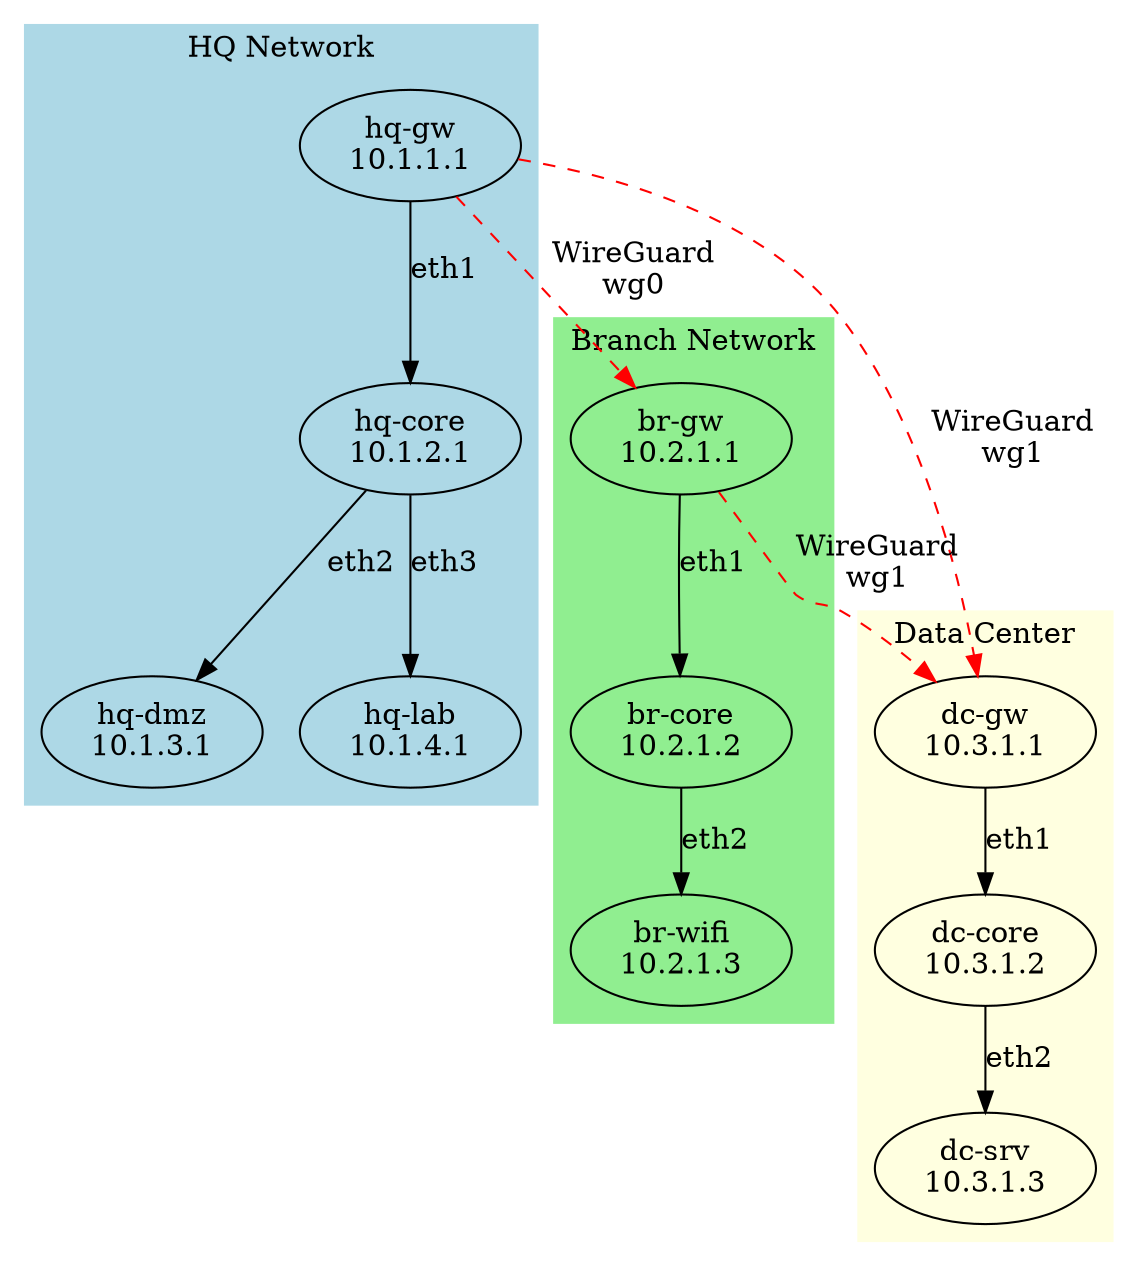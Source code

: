 
    digraph Namespaces {
        rankdir=TB;
        compound=true;
        
        // Namespace boxes
        subgraph cluster_hq {
            label="HQ Network";
            style=filled;
            color=lightblue;
            
            hq_gw [label="hq-gw\n10.1.1.1"];
            hq_core [label="hq-core\n10.1.2.1"];
            hq_dmz [label="hq-dmz\n10.1.3.1"];
            hq_lab [label="hq-lab\n10.1.4.1"];
            
            hq_gw -> hq_core [label="eth1"];
            hq_core -> hq_dmz [label="eth2"];
            hq_core -> hq_lab [label="eth3"];
        }
        
        subgraph cluster_branch {
            label="Branch Network";
            style=filled;
            color=lightgreen;
            
            br_gw [label="br-gw\n10.2.1.1"];
            br_core [label="br-core\n10.2.1.2"];
            br_wifi [label="br-wifi\n10.2.1.3"];
            
            br_gw -> br_core [label="eth1"];
            br_core -> br_wifi [label="eth2"];
        }
        
        subgraph cluster_dc {
            label="Data Center";
            style=filled;
            color=lightyellow;
            
            dc_gw [label="dc-gw\n10.3.1.1"];
            dc_core [label="dc-core\n10.3.1.2"];
            dc_srv [label="dc-srv\n10.3.1.3"];
            
            dc_gw -> dc_core [label="eth1"];
            dc_core -> dc_srv [label="eth2"];
        }
        
        // VPN connections
        hq_gw -> br_gw [label="WireGuard\nwg0", style=dashed, color=red];
        hq_gw -> dc_gw [label="WireGuard\nwg1", style=dashed, color=red];
        br_gw -> dc_gw [label="WireGuard\nwg1", style=dashed, color=red];
    }
    